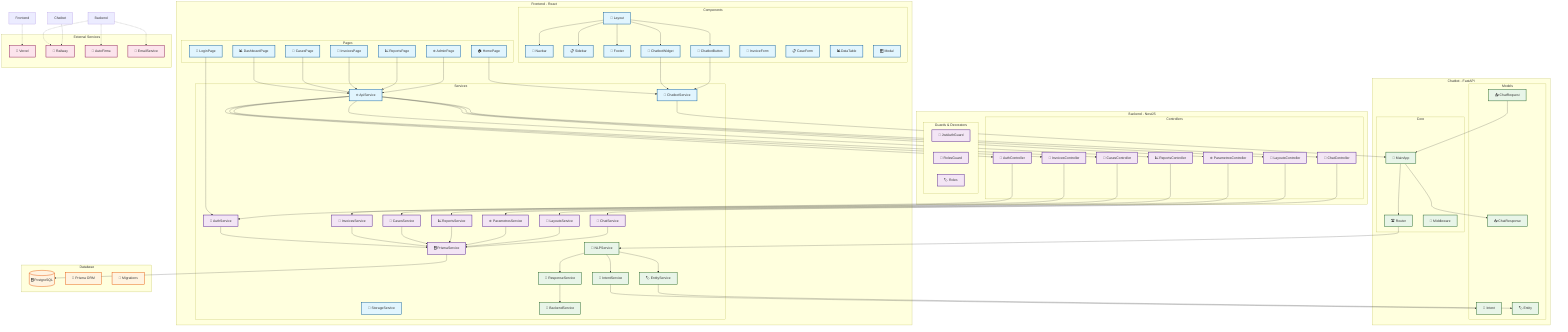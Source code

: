 graph TB
    %% Frontend Components
    subgraph "Frontend - React"
        subgraph "Pages"
            LoginPage[🔐 LoginPage]
            DashboardPage[📊 DashboardPage]
            CasesPage[📁 CasesPage]
            InvoicesPage[📄 InvoicesPage]
            ReportsPage[📈 ReportsPage]
            AdminPage[⚙️ AdminPage]
            HomePage[🏠 HomePage]
        end

        subgraph "Components"
            Layout[🎨 Layout]
            Navbar[🧭 Navbar]
            Sidebar[📋 Sidebar]
            Footer[👣 Footer]
            ChatbotWidget[🤖 ChatbotWidget]
            ChatbotButton[🔘 ChatbotButton]
            InvoiceForm[📝 InvoiceForm]
            CaseForm[📋 CaseForm]
            DataTable[📊 DataTable]
            Modal[🪟 Modal]
        end

        subgraph "Services"
            ApiService[🌐 ApiService]
            AuthService[🔐 AuthService]
            ChatbotService[💬 ChatbotService]
            StorageService[💾 StorageService]
        end
    end

    %% Backend Components
    subgraph "Backend - NestJS"
        subgraph "Controllers"
            AuthController[🔐 AuthController]
            InvoicesController[📄 InvoicesController]
            CasesController[📁 CasesController]
            ReportsController[📈 ReportsController]
            ParametrosController[⚙️ ParametrosController]
            LayoutsController[🎨 LayoutsController]
            ChatController[💬 ChatController]
        end

        subgraph "Services"
            AuthService[🔐 AuthService]
            InvoicesService[📄 InvoicesService]
            CasesService[📁 CasesService]
            ReportsService[📈 ReportsService]
            ParametrosService[⚙️ ParametrosService]
            LayoutsService[🎨 LayoutsService]
            ChatService[💬 ChatService]
            PrismaService[🗄️ PrismaService]
        end

        subgraph "Guards & Decorators"
            JwtAuthGuard[🔐 JwtAuthGuard]
            RolesGuard[👥 RolesGuard]
            Roles[🏷️ Roles]
        end
    end

    %% Chatbot Components
    subgraph "Chatbot - FastAPI"
        subgraph "Core"
            MainApp[🚀 MainApp]
            Router[🛣️ Router]
            Middleware[🔧 Middleware]
        end

        subgraph "Services"
            NLPService[🧠 NLPService]
            IntentService[🎯 IntentService]
            EntityService[🏷️ EntityService]
            ResponseService[💭 ResponseService]
            BackendService[🔗 BackendService]
        end

        subgraph "Models"
            ChatRequest[📤 ChatRequest]
            ChatResponse[📥 ChatResponse]
            Intent[🎯 Intent]
            Entity[🏷️ Entity]
        end
    end

    %% Database
    subgraph "Database"
        PostgreSQL[(🗄️ PostgreSQL)]
        PrismaORM[🔧 Prisma ORM]
        Migrations[🔄 Migrations]
    end

    %% External Services
    subgraph "External Services"
        Vercel[🚀 Vercel]
        Railway[🚂 Railway]
        AutoFirma[📝 AutoFirma]
        EmailService[📧 EmailService]
    end

    %% Connections Frontend
    LoginPage --> AuthService
    DashboardPage --> ApiService
    CasesPage --> ApiService
    InvoicesPage --> ApiService
    ReportsPage --> ApiService
    AdminPage --> ApiService
    HomePage --> ChatbotService

    Layout --> Navbar
    Layout --> Sidebar
    Layout --> Footer
    Layout --> ChatbotWidget
    Layout --> ChatbotButton

    ChatbotWidget --> ChatbotService
    ChatbotButton --> ChatbotService

    %% Connections Backend
    AuthController --> AuthService
    InvoicesController --> InvoicesService
    CasesController --> CasesService
    ReportsController --> ReportsService
    ParametrosController --> ParametrosService
    LayoutsController --> LayoutsService
    ChatController --> ChatService

    AuthService --> PrismaService
    InvoicesService --> PrismaService
    CasesService --> PrismaService
    ReportsService --> PrismaService
    ParametrosService --> PrismaService
    LayoutsService --> PrismaService
    ChatService --> PrismaService

    PrismaService --> PostgreSQL

    %% Connections Chatbot
    MainApp --> Router
    Router --> NLPService
    NLPService --> IntentService
    NLPService --> EntityService
    NLPService --> ResponseService
    ResponseService --> BackendService

    ChatRequest --> MainApp
    MainApp --> ChatResponse
    IntentService --> Intent
    EntityService --> Entity

    %% External Connections
    Frontend -.-> Vercel
    Backend -.-> Railway
    Chatbot -.-> Railway
    Backend -.-> AutoFirma
    Backend -.-> EmailService

    %% API Connections
    ApiService --> AuthController
    ApiService --> InvoicesController
    ApiService --> CasesController
    ApiService --> ReportsController
    ApiService --> ParametrosController
    ApiService --> LayoutsController
    ApiService --> ChatController

    ChatbotService --> MainApp

    %% Styles
    classDef frontend fill:#e1f5fe,stroke:#01579b,stroke-width:2px
    classDef backend fill:#f3e5f5,stroke:#4a148c,stroke-width:2px
    classDef chatbot fill:#e8f5e8,stroke:#1b5e20,stroke-width:2px
    classDef database fill:#fff3e0,stroke:#e65100,stroke-width:2px
    classDef external fill:#fce4ec,stroke:#880e4f,stroke-width:2px

    class LoginPage,DashboardPage,CasesPage,InvoicesPage,ReportsPage,AdminPage,HomePage,Layout,Navbar,Sidebar,Footer,ChatbotWidget,ChatbotButton,InvoiceForm,CaseForm,DataTable,Modal,ApiService,AuthService,ChatbotService,StorageService frontend
    class AuthController,InvoicesController,CasesController,ReportsController,ParametrosController,LayoutsController,ChatController,AuthService,InvoicesService,CasesService,ReportsService,ParametrosService,LayoutsService,ChatService,PrismaService,JwtAuthGuard,RolesGuard,Roles backend
    class MainApp,Router,Middleware,NLPService,IntentService,EntityService,ResponseService,BackendService,ChatRequest,ChatResponse,Intent,Entity chatbot
    class PostgreSQL,PrismaORM,Migrations database
    class Vercel,Railway,AutoFirma,EmailService external